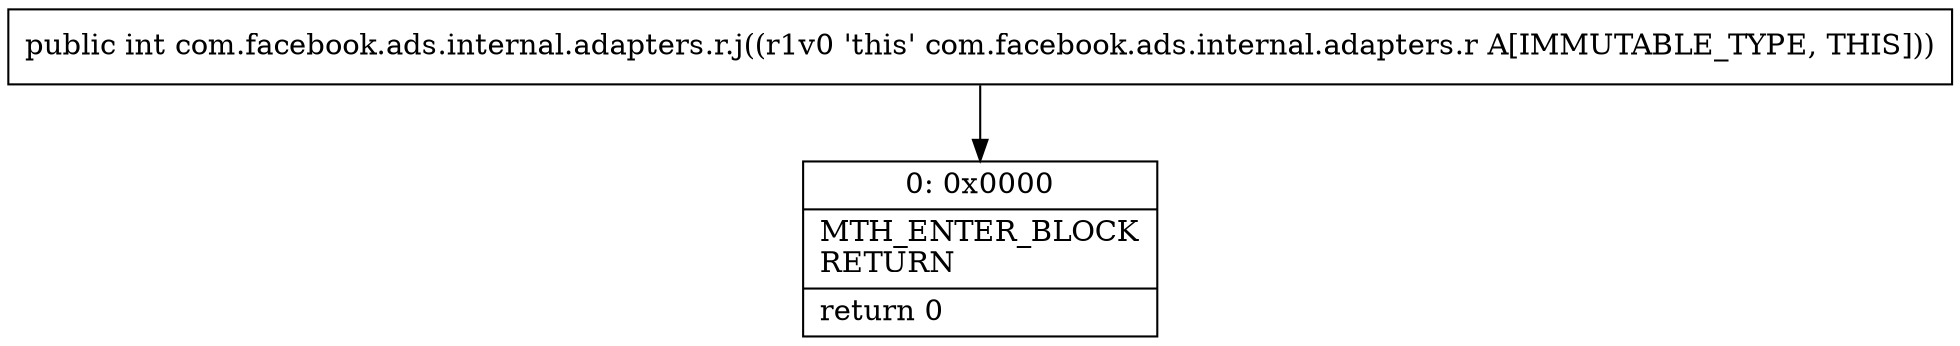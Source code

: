 digraph "CFG forcom.facebook.ads.internal.adapters.r.j()I" {
Node_0 [shape=record,label="{0\:\ 0x0000|MTH_ENTER_BLOCK\lRETURN\l|return 0\l}"];
MethodNode[shape=record,label="{public int com.facebook.ads.internal.adapters.r.j((r1v0 'this' com.facebook.ads.internal.adapters.r A[IMMUTABLE_TYPE, THIS])) }"];
MethodNode -> Node_0;
}


